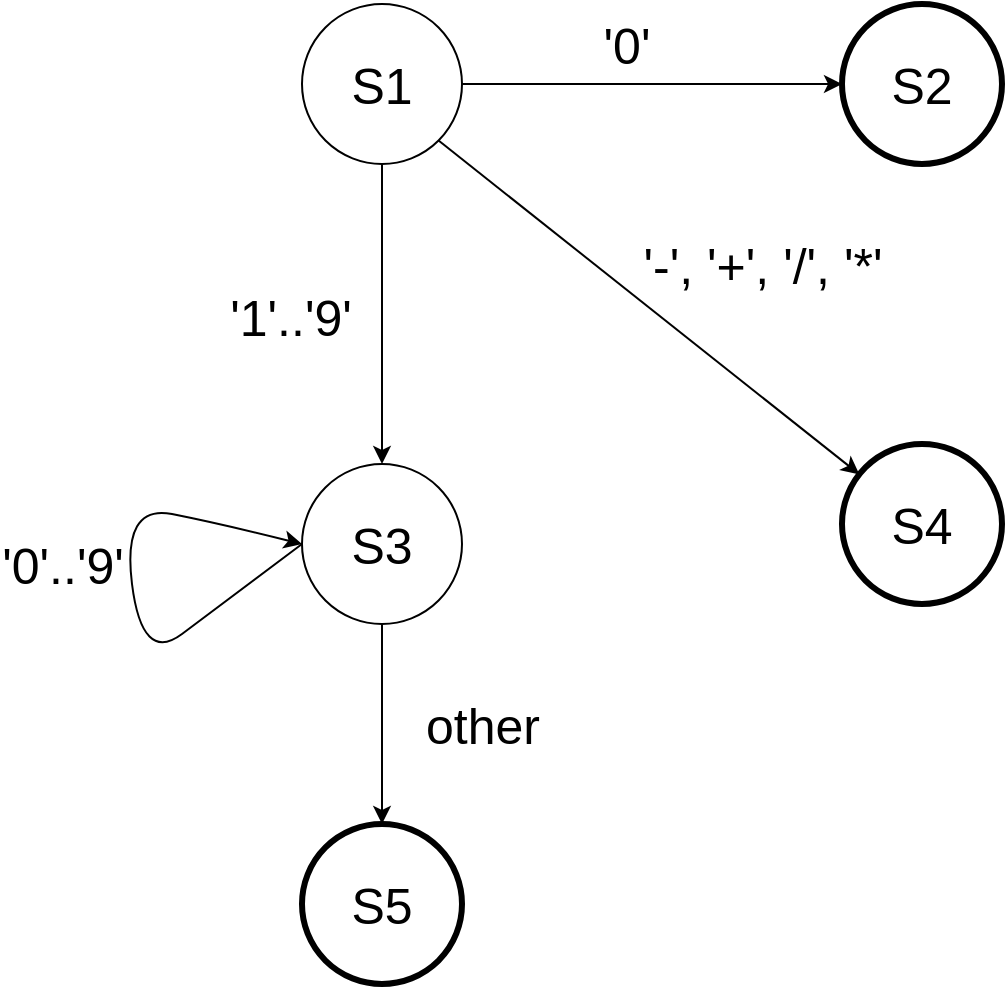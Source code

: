 <mxfile version="17.4.5" type="device"><diagram id="-ARHso4EsmgisMS8V7YF" name="Page-1"><mxGraphModel dx="976" dy="619" grid="1" gridSize="10" guides="1" tooltips="1" connect="1" arrows="1" fold="1" page="1" pageScale="1" pageWidth="827" pageHeight="1169" math="0" shadow="0"><root><mxCell id="0"/><mxCell id="1" parent="0"/><mxCell id="ZRB_nwcu1RxSpTJa-2vu-7" style="edgeStyle=orthogonalEdgeStyle;rounded=0;orthogonalLoop=1;jettySize=auto;html=1;entryX=0;entryY=0.5;entryDx=0;entryDy=0;fontSize=25;" parent="1" source="ZRB_nwcu1RxSpTJa-2vu-1" target="ZRB_nwcu1RxSpTJa-2vu-2" edge="1"><mxGeometry relative="1" as="geometry"/></mxCell><mxCell id="ZRB_nwcu1RxSpTJa-2vu-13" value="'0'" style="edgeLabel;html=1;align=center;verticalAlign=middle;resizable=0;points=[];fontSize=25;" parent="ZRB_nwcu1RxSpTJa-2vu-7" vertex="1" connectable="0"><mxGeometry x="-0.141" relative="1" as="geometry"><mxPoint y="-20" as="offset"/></mxGeometry></mxCell><mxCell id="ZRB_nwcu1RxSpTJa-2vu-22" style="edgeStyle=orthogonalEdgeStyle;rounded=0;orthogonalLoop=1;jettySize=auto;html=1;entryX=0.5;entryY=0;entryDx=0;entryDy=0;fontSize=25;" parent="1" source="ZRB_nwcu1RxSpTJa-2vu-1" target="ZRB_nwcu1RxSpTJa-2vu-3" edge="1"><mxGeometry relative="1" as="geometry"/></mxCell><mxCell id="ZRB_nwcu1RxSpTJa-2vu-1" value="&lt;font style=&quot;font-size: 25px&quot;&gt;S1&lt;/font&gt;" style="ellipse;whiteSpace=wrap;html=1;aspect=fixed;" parent="1" vertex="1"><mxGeometry x="160" y="120" width="80" height="80" as="geometry"/></mxCell><mxCell id="ZRB_nwcu1RxSpTJa-2vu-2" value="&lt;font style=&quot;font-size: 25px&quot;&gt;S2&lt;/font&gt;" style="ellipse;whiteSpace=wrap;html=1;aspect=fixed;strokeWidth=3;" parent="1" vertex="1"><mxGeometry x="430" y="120" width="80" height="80" as="geometry"/></mxCell><mxCell id="Fuf7QJJZCR4zZFNl1ewp-1" style="edgeStyle=orthogonalEdgeStyle;rounded=0;orthogonalLoop=1;jettySize=auto;html=1;entryX=0.5;entryY=0;entryDx=0;entryDy=0;" edge="1" parent="1" source="ZRB_nwcu1RxSpTJa-2vu-3" target="Fuf7QJJZCR4zZFNl1ewp-2"><mxGeometry relative="1" as="geometry"><mxPoint x="340" y="510" as="targetPoint"/><Array as="points"><mxPoint x="200" y="510"/></Array></mxGeometry></mxCell><mxCell id="ZRB_nwcu1RxSpTJa-2vu-3" value="&lt;font style=&quot;font-size: 25px&quot;&gt;S3&lt;/font&gt;" style="ellipse;whiteSpace=wrap;html=1;aspect=fixed;strokeWidth=1;" parent="1" vertex="1"><mxGeometry x="160" y="350" width="80" height="80" as="geometry"/></mxCell><mxCell id="ZRB_nwcu1RxSpTJa-2vu-4" value="&lt;font style=&quot;font-size: 25px&quot;&gt;S4&lt;/font&gt;" style="ellipse;whiteSpace=wrap;html=1;aspect=fixed;shadow=0;gradientColor=none;strokeWidth=3;" parent="1" vertex="1"><mxGeometry x="430" y="340" width="80" height="80" as="geometry"/></mxCell><mxCell id="ZRB_nwcu1RxSpTJa-2vu-11" value="" style="endArrow=classic;html=1;rounded=0;fontSize=25;exitX=1;exitY=1;exitDx=0;exitDy=0;" parent="1" source="ZRB_nwcu1RxSpTJa-2vu-1" target="ZRB_nwcu1RxSpTJa-2vu-4" edge="1"><mxGeometry width="50" height="50" relative="1" as="geometry"><mxPoint x="390" y="340" as="sourcePoint"/><mxPoint x="440" y="290" as="targetPoint"/></mxGeometry></mxCell><mxCell id="ZRB_nwcu1RxSpTJa-2vu-16" value="'-', '+', '/', '*'" style="edgeLabel;html=1;align=center;verticalAlign=middle;resizable=0;points=[];fontSize=25;" parent="ZRB_nwcu1RxSpTJa-2vu-11" vertex="1" connectable="0"><mxGeometry x="0.248" y="-2" relative="1" as="geometry"><mxPoint x="31" y="-44" as="offset"/></mxGeometry></mxCell><mxCell id="ZRB_nwcu1RxSpTJa-2vu-19" value="" style="curved=1;endArrow=classic;html=1;rounded=0;fontSize=25;exitX=0;exitY=0.5;exitDx=0;exitDy=0;" parent="1" source="ZRB_nwcu1RxSpTJa-2vu-3" edge="1"><mxGeometry width="50" height="50" relative="1" as="geometry"><mxPoint x="180" y="510" as="sourcePoint"/><mxPoint x="160" y="390" as="targetPoint"/><Array as="points"><mxPoint x="120" y="420"/><mxPoint x="80" y="450"/><mxPoint x="70" y="370"/><mxPoint x="120" y="380"/></Array></mxGeometry></mxCell><mxCell id="ZRB_nwcu1RxSpTJa-2vu-21" value="'0'..'9'" style="edgeLabel;html=1;align=center;verticalAlign=middle;resizable=0;points=[];fontSize=25;" parent="ZRB_nwcu1RxSpTJa-2vu-19" vertex="1" connectable="0"><mxGeometry x="0.092" y="-5" relative="1" as="geometry"><mxPoint x="-39" y="-1" as="offset"/></mxGeometry></mxCell><mxCell id="ZRB_nwcu1RxSpTJa-2vu-23" value="'1'..'9'" style="edgeLabel;html=1;align=center;verticalAlign=middle;resizable=0;points=[];fontSize=25;" parent="1" vertex="1" connectable="0"><mxGeometry x="159.996" y="260.005" as="geometry"><mxPoint x="-6" y="16" as="offset"/></mxGeometry></mxCell><mxCell id="Fuf7QJJZCR4zZFNl1ewp-2" value="&lt;font style=&quot;font-size: 25px&quot;&gt;S5&lt;/font&gt;" style="ellipse;whiteSpace=wrap;html=1;aspect=fixed;shadow=0;gradientColor=none;strokeWidth=3;" vertex="1" parent="1"><mxGeometry x="160" y="530" width="80" height="80" as="geometry"/></mxCell><mxCell id="Fuf7QJJZCR4zZFNl1ewp-4" value="other" style="edgeLabel;html=1;align=center;verticalAlign=middle;resizable=0;points=[];fontSize=25;" vertex="1" connectable="0" parent="1"><mxGeometry x="250.0" y="479.996" as="geometry"/></mxCell></root></mxGraphModel></diagram></mxfile>